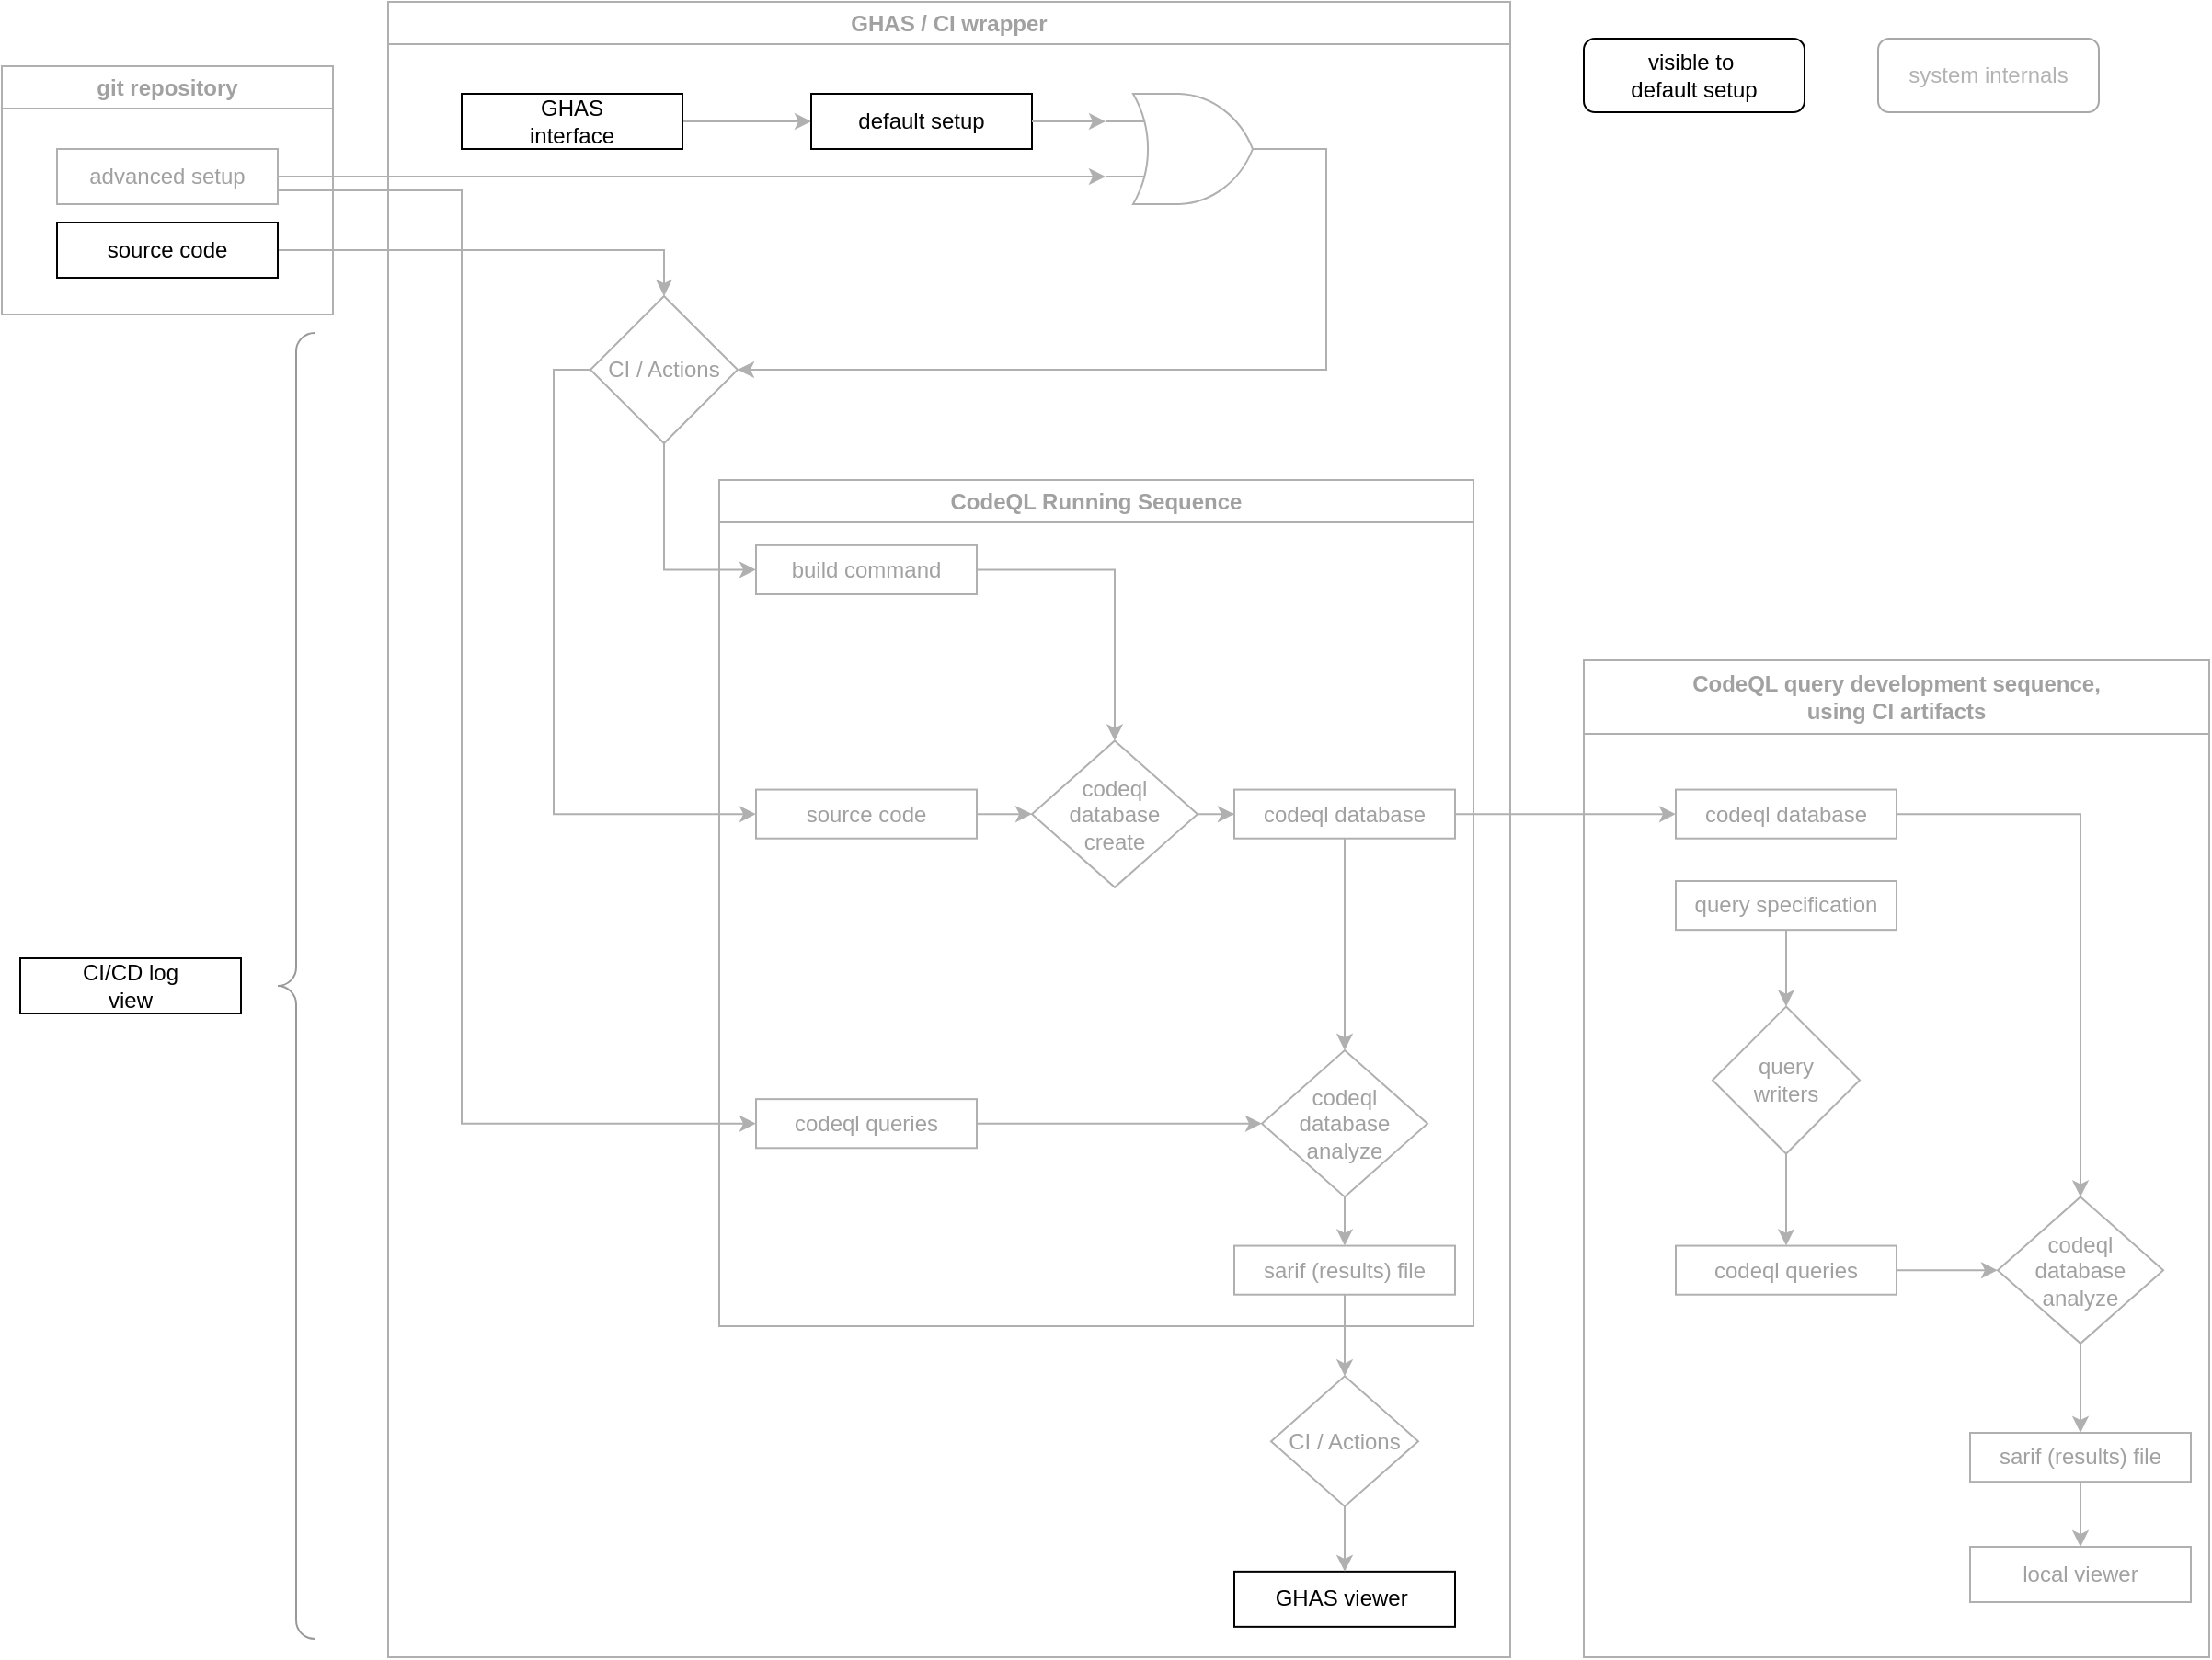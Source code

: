 <mxfile version="24.7.17">
  <diagram name="Page-1" id="lwv2MUuHDwfiXzuao91A">
    <mxGraphModel dx="2483" dy="960" grid="0" gridSize="10" guides="1" tooltips="1" connect="1" arrows="1" fold="1" page="1" pageScale="1" pageWidth="850" pageHeight="1100" math="0" shadow="0">
      <root>
        <mxCell id="0" />
        <mxCell id="1" parent="0" />
        <mxCell id="9HQKkKk4HnR3nS9OBSiM-58" style="edgeStyle=orthogonalEdgeStyle;rounded=0;orthogonalLoop=1;jettySize=auto;html=1;exitX=0;exitY=0.5;exitDx=0;exitDy=0;entryX=0;entryY=0.5;entryDx=0;entryDy=0;strokeColor=#B0B0B0;fontColor=#A1A1A1;" parent="1" source="9HQKkKk4HnR3nS9OBSiM-49" target="9HQKkKk4HnR3nS9OBSiM-1" edge="1">
          <mxGeometry relative="1" as="geometry" />
        </mxCell>
        <mxCell id="9HQKkKk4HnR3nS9OBSiM-59" style="edgeStyle=orthogonalEdgeStyle;rounded=0;orthogonalLoop=1;jettySize=auto;html=1;exitX=0.5;exitY=1;exitDx=0;exitDy=0;entryX=0;entryY=0.5;entryDx=0;entryDy=0;strokeColor=#B0B0B0;fontColor=#A1A1A1;" parent="1" source="9HQKkKk4HnR3nS9OBSiM-49" target="9HQKkKk4HnR3nS9OBSiM-2" edge="1">
          <mxGeometry relative="1" as="geometry" />
        </mxCell>
        <mxCell id="9HQKkKk4HnR3nS9OBSiM-49" value="CI / Actions" style="rhombus;whiteSpace=wrap;html=1;strokeColor=#B0B0B0;fontColor=#A1A1A1;" parent="1" vertex="1">
          <mxGeometry x="140" y="180" width="80" height="80" as="geometry" />
        </mxCell>
        <mxCell id="esYT77iEOBirpjscxRsj-1" style="edgeStyle=orthogonalEdgeStyle;rounded=0;orthogonalLoop=1;jettySize=auto;html=1;exitX=1;exitY=0.75;exitDx=0;exitDy=0;entryX=0;entryY=0.5;entryDx=0;entryDy=0;strokeColor=#B0B0B0;fontColor=#A1A1A1;" parent="1" source="9HQKkKk4HnR3nS9OBSiM-50" target="9HQKkKk4HnR3nS9OBSiM-4" edge="1">
          <mxGeometry relative="1" as="geometry">
            <Array as="points">
              <mxPoint x="70" y="123" />
              <mxPoint x="70" y="630" />
            </Array>
          </mxGeometry>
        </mxCell>
        <mxCell id="9HQKkKk4HnR3nS9OBSiM-50" value="advanced setup" style="rounded=0;whiteSpace=wrap;html=1;resizeWidth=0;strokeColor=#B0B0B0;fontColor=#A1A1A1;" parent="1" vertex="1">
          <mxGeometry x="-150" y="100" width="120" height="30" as="geometry" />
        </mxCell>
        <mxCell id="9HQKkKk4HnR3nS9OBSiM-57" style="edgeStyle=orthogonalEdgeStyle;rounded=0;orthogonalLoop=1;jettySize=auto;html=1;exitX=1;exitY=0.5;exitDx=0;exitDy=0;exitPerimeter=0;entryX=1;entryY=0.5;entryDx=0;entryDy=0;strokeColor=#B0B0B0;fontColor=#A1A1A1;" parent="1" source="9HQKkKk4HnR3nS9OBSiM-52" target="9HQKkKk4HnR3nS9OBSiM-49" edge="1">
          <mxGeometry relative="1" as="geometry" />
        </mxCell>
        <mxCell id="9HQKkKk4HnR3nS9OBSiM-55" style="edgeStyle=orthogonalEdgeStyle;rounded=0;orthogonalLoop=1;jettySize=auto;html=1;exitX=1;exitY=0.5;exitDx=0;exitDy=0;entryX=0;entryY=0.75;entryDx=0;entryDy=0;entryPerimeter=0;strokeColor=#B0B0B0;fontColor=#A1A1A1;" parent="1" source="9HQKkKk4HnR3nS9OBSiM-50" target="9HQKkKk4HnR3nS9OBSiM-52" edge="1">
          <mxGeometry relative="1" as="geometry" />
        </mxCell>
        <mxCell id="9HQKkKk4HnR3nS9OBSiM-61" style="edgeStyle=orthogonalEdgeStyle;rounded=0;orthogonalLoop=1;jettySize=auto;html=1;entryX=0.5;entryY=0;entryDx=0;entryDy=0;strokeColor=#B0B0B0;fontColor=#A1A1A1;" parent="1" source="9HQKkKk4HnR3nS9OBSiM-60" target="9HQKkKk4HnR3nS9OBSiM-49" edge="1">
          <mxGeometry relative="1" as="geometry" />
        </mxCell>
        <mxCell id="9HQKkKk4HnR3nS9OBSiM-60" value="source code" style="rounded=0;whiteSpace=wrap;html=1;resizeWidth=0;strokeColor=#030303;fontColor=#030303;" parent="1" vertex="1">
          <mxGeometry x="-150" y="140" width="120" height="30" as="geometry" />
        </mxCell>
        <mxCell id="9HQKkKk4HnR3nS9OBSiM-81" value="GHAS / CI wrapper" style="swimlane;whiteSpace=wrap;html=1;strokeColor=#B0B0B0;fontColor=#A1A1A1;" parent="1" vertex="1">
          <mxGeometry x="30" y="20" width="610" height="900" as="geometry" />
        </mxCell>
        <mxCell id="9HQKkKk4HnR3nS9OBSiM-84" style="edgeStyle=orthogonalEdgeStyle;rounded=0;orthogonalLoop=1;jettySize=auto;html=1;exitX=1;exitY=0.5;exitDx=0;exitDy=0;strokeColor=#B0B0B0;fontColor=#A1A1A1;" parent="9HQKkKk4HnR3nS9OBSiM-81" source="9HQKkKk4HnR3nS9OBSiM-83" target="9HQKkKk4HnR3nS9OBSiM-51" edge="1">
          <mxGeometry relative="1" as="geometry" />
        </mxCell>
        <mxCell id="9HQKkKk4HnR3nS9OBSiM-83" value="GHAS&lt;div&gt;interface&lt;/div&gt;" style="rounded=0;whiteSpace=wrap;html=1;resizeWidth=0;strokeColor=#000000;fontColor=#000000;" parent="9HQKkKk4HnR3nS9OBSiM-81" vertex="1">
          <mxGeometry x="40.0" y="49.999" width="120" height="30" as="geometry" />
        </mxCell>
        <mxCell id="9HQKkKk4HnR3nS9OBSiM-51" value="default setup" style="rounded=0;whiteSpace=wrap;html=1;resizeWidth=0;strokeColor=#000000;fontColor=#050505;" parent="9HQKkKk4HnR3nS9OBSiM-81" vertex="1">
          <mxGeometry x="230" y="50" width="120" height="30" as="geometry" />
        </mxCell>
        <mxCell id="9HQKkKk4HnR3nS9OBSiM-52" value="" style="verticalLabelPosition=bottom;shadow=0;dashed=0;align=center;html=1;verticalAlign=top;shape=mxgraph.electrical.logic_gates.logic_gate;operation=or;strokeColor=#B0B0B0;fontColor=#A1A1A1;" parent="9HQKkKk4HnR3nS9OBSiM-81" vertex="1">
          <mxGeometry x="390" y="50" width="100" height="60" as="geometry" />
        </mxCell>
        <mxCell id="9HQKkKk4HnR3nS9OBSiM-54" style="edgeStyle=orthogonalEdgeStyle;rounded=0;orthogonalLoop=1;jettySize=auto;html=1;exitX=1;exitY=0.5;exitDx=0;exitDy=0;entryX=0;entryY=0.25;entryDx=0;entryDy=0;entryPerimeter=0;strokeColor=#B0B0B0;fontColor=#A1A1A1;" parent="9HQKkKk4HnR3nS9OBSiM-81" source="9HQKkKk4HnR3nS9OBSiM-51" target="9HQKkKk4HnR3nS9OBSiM-52" edge="1">
          <mxGeometry relative="1" as="geometry" />
        </mxCell>
        <mxCell id="9HQKkKk4HnR3nS9OBSiM-20" value="CodeQL Running Sequence" style="swimlane;whiteSpace=wrap;html=1;container=1;strokeColor=#B0B0B0;fontColor=#A1A1A1;" parent="1" vertex="1">
          <mxGeometry x="210" y="280" width="410" height="460" as="geometry">
            <mxRectangle x="200" y="280" width="140" height="30" as="alternateBounds" />
          </mxGeometry>
        </mxCell>
        <mxCell id="9HQKkKk4HnR3nS9OBSiM-28" value="GHAS viewer&amp;nbsp;" style="rounded=0;whiteSpace=wrap;html=1;resizeWidth=0;strokeColor=#000000;fontColor=#000000;" parent="9HQKkKk4HnR3nS9OBSiM-20" vertex="1">
          <mxGeometry x="280.0" y="593.429" width="120" height="30" as="geometry" />
        </mxCell>
        <mxCell id="9HQKkKk4HnR3nS9OBSiM-30" style="edgeStyle=orthogonalEdgeStyle;rounded=0;orthogonalLoop=1;jettySize=auto;html=1;exitX=0.5;exitY=1;exitDx=0;exitDy=0;entryX=0.5;entryY=0;entryDx=0;entryDy=0;strokeColor=#B0B0B0;fontColor=#A1A1A1;" parent="9HQKkKk4HnR3nS9OBSiM-20" source="9HQKkKk4HnR3nS9OBSiM-26" target="9HQKkKk4HnR3nS9OBSiM-28" edge="1">
          <mxGeometry relative="1" as="geometry" />
        </mxCell>
        <mxCell id="9HQKkKk4HnR3nS9OBSiM-13" style="edgeStyle=orthogonalEdgeStyle;rounded=0;orthogonalLoop=1;jettySize=auto;html=1;exitX=1;exitY=0.5;exitDx=0;exitDy=0;strokeColor=#B0B0B0;fontColor=#A1A1A1;" parent="9HQKkKk4HnR3nS9OBSiM-20" source="9HQKkKk4HnR3nS9OBSiM-1" target="9HQKkKk4HnR3nS9OBSiM-10" edge="1">
          <mxGeometry relative="1" as="geometry" />
        </mxCell>
        <mxCell id="9HQKkKk4HnR3nS9OBSiM-1" value="source code" style="rounded=0;whiteSpace=wrap;html=1;resizeWidth=0;strokeColor=#B0B0B0;fontColor=#A1A1A1;" parent="9HQKkKk4HnR3nS9OBSiM-20" vertex="1">
          <mxGeometry x="20.0" y="168.286" width="120" height="26.571" as="geometry" />
        </mxCell>
        <mxCell id="9HQKkKk4HnR3nS9OBSiM-16" style="edgeStyle=orthogonalEdgeStyle;rounded=0;orthogonalLoop=1;jettySize=auto;html=1;exitX=0.5;exitY=1;exitDx=0;exitDy=0;entryX=0.5;entryY=0;entryDx=0;entryDy=0;strokeColor=#B0B0B0;fontColor=#A1A1A1;" parent="9HQKkKk4HnR3nS9OBSiM-20" source="9HQKkKk4HnR3nS9OBSiM-3" target="9HQKkKk4HnR3nS9OBSiM-11" edge="1">
          <mxGeometry relative="1" as="geometry" />
        </mxCell>
        <mxCell id="9HQKkKk4HnR3nS9OBSiM-3" value="codeql database" style="rounded=0;whiteSpace=wrap;html=1;resizeWidth=0;strokeColor=#B0B0B0;fontColor=#A1A1A1;" parent="9HQKkKk4HnR3nS9OBSiM-20" vertex="1">
          <mxGeometry x="280.0" y="168.286" width="120" height="26.571" as="geometry" />
        </mxCell>
        <mxCell id="9HQKkKk4HnR3nS9OBSiM-17" style="edgeStyle=orthogonalEdgeStyle;rounded=0;orthogonalLoop=1;jettySize=auto;html=1;exitX=1;exitY=0.5;exitDx=0;exitDy=0;entryX=0;entryY=0.5;entryDx=0;entryDy=0;strokeColor=#B0B0B0;fontColor=#A1A1A1;" parent="9HQKkKk4HnR3nS9OBSiM-20" source="9HQKkKk4HnR3nS9OBSiM-4" target="9HQKkKk4HnR3nS9OBSiM-11" edge="1">
          <mxGeometry relative="1" as="geometry" />
        </mxCell>
        <mxCell id="9HQKkKk4HnR3nS9OBSiM-4" value="codeql queries" style="rounded=0;whiteSpace=wrap;html=1;resizeWidth=0;strokeColor=#B0B0B0;fontColor=#A1A1A1;" parent="9HQKkKk4HnR3nS9OBSiM-20" vertex="1">
          <mxGeometry x="20.0" y="336.571" width="120" height="26.571" as="geometry" />
        </mxCell>
        <mxCell id="9HQKkKk4HnR3nS9OBSiM-14" style="edgeStyle=orthogonalEdgeStyle;rounded=0;orthogonalLoop=1;jettySize=auto;html=1;exitX=1;exitY=0.5;exitDx=0;exitDy=0;strokeColor=#B0B0B0;fontColor=#A1A1A1;" parent="9HQKkKk4HnR3nS9OBSiM-20" source="9HQKkKk4HnR3nS9OBSiM-10" target="9HQKkKk4HnR3nS9OBSiM-3" edge="1">
          <mxGeometry relative="1" as="geometry" />
        </mxCell>
        <mxCell id="9HQKkKk4HnR3nS9OBSiM-10" value="codeql&lt;div&gt;database&lt;/div&gt;&lt;div&gt;create&lt;/div&gt;" style="rhombus;whiteSpace=wrap;html=1;strokeColor=#B0B0B0;fontColor=#A1A1A1;" parent="9HQKkKk4HnR3nS9OBSiM-20" vertex="1">
          <mxGeometry x="170.0" y="141.714" width="90.0" height="79.714" as="geometry" />
        </mxCell>
        <mxCell id="9HQKkKk4HnR3nS9OBSiM-19" style="edgeStyle=orthogonalEdgeStyle;rounded=0;orthogonalLoop=1;jettySize=auto;html=1;exitX=0.5;exitY=1;exitDx=0;exitDy=0;entryX=0.5;entryY=0;entryDx=0;entryDy=0;strokeColor=#B0B0B0;fontColor=#A1A1A1;" parent="9HQKkKk4HnR3nS9OBSiM-20" source="9HQKkKk4HnR3nS9OBSiM-11" target="9HQKkKk4HnR3nS9OBSiM-5" edge="1">
          <mxGeometry relative="1" as="geometry" />
        </mxCell>
        <mxCell id="9HQKkKk4HnR3nS9OBSiM-11" value="codeql&lt;div&gt;database&lt;/div&gt;&lt;div&gt;analyze&lt;/div&gt;" style="rhombus;whiteSpace=wrap;html=1;strokeColor=#B0B0B0;fontColor=#A1A1A1;" parent="9HQKkKk4HnR3nS9OBSiM-20" vertex="1">
          <mxGeometry x="295" y="310" width="90.0" height="79.714" as="geometry" />
        </mxCell>
        <mxCell id="9HQKkKk4HnR3nS9OBSiM-5" value="sarif (results) file" style="rounded=0;whiteSpace=wrap;html=1;resizeWidth=0;strokeColor=#B0B0B0;fontColor=#A1A1A1;" parent="9HQKkKk4HnR3nS9OBSiM-20" vertex="1">
          <mxGeometry x="280.0" y="416.286" width="120" height="26.571" as="geometry" />
        </mxCell>
        <mxCell id="9HQKkKk4HnR3nS9OBSiM-26" value="CI / Actions" style="rhombus;whiteSpace=wrap;html=1;strokeColor=#B0B0B0;fontColor=#A1A1A1;" parent="9HQKkKk4HnR3nS9OBSiM-20" vertex="1">
          <mxGeometry x="300.0" y="487.143" width="80.0" height="70.857" as="geometry" />
        </mxCell>
        <mxCell id="9HQKkKk4HnR3nS9OBSiM-29" style="edgeStyle=orthogonalEdgeStyle;rounded=0;orthogonalLoop=1;jettySize=auto;html=1;exitX=0.5;exitY=1;exitDx=0;exitDy=0;entryX=0.5;entryY=0;entryDx=0;entryDy=0;strokeColor=#B0B0B0;fontColor=#A1A1A1;" parent="9HQKkKk4HnR3nS9OBSiM-20" source="9HQKkKk4HnR3nS9OBSiM-5" target="9HQKkKk4HnR3nS9OBSiM-26" edge="1">
          <mxGeometry relative="1" as="geometry" />
        </mxCell>
        <mxCell id="9HQKkKk4HnR3nS9OBSiM-2" value="build command" style="rounded=0;whiteSpace=wrap;html=1;strokeColor=#B0B0B0;fontColor=#A1A1A1;" parent="9HQKkKk4HnR3nS9OBSiM-20" vertex="1">
          <mxGeometry x="20" y="35.429" width="120.0" height="26.571" as="geometry" />
        </mxCell>
        <mxCell id="9HQKkKk4HnR3nS9OBSiM-12" style="edgeStyle=orthogonalEdgeStyle;rounded=0;orthogonalLoop=1;jettySize=auto;html=1;exitX=1;exitY=0.5;exitDx=0;exitDy=0;entryX=0.5;entryY=0;entryDx=0;entryDy=0;strokeColor=#B0B0B0;fontColor=#A1A1A1;" parent="9HQKkKk4HnR3nS9OBSiM-20" source="9HQKkKk4HnR3nS9OBSiM-2" target="9HQKkKk4HnR3nS9OBSiM-10" edge="1">
          <mxGeometry relative="1" as="geometry" />
        </mxCell>
        <mxCell id="9HQKkKk4HnR3nS9OBSiM-82" value="git repository" style="swimlane;whiteSpace=wrap;html=1;strokeColor=#B0B0B0;fontColor=#A1A1A1;" parent="1" vertex="1">
          <mxGeometry x="-180" y="55" width="180" height="135" as="geometry" />
        </mxCell>
        <mxCell id="9HQKkKk4HnR3nS9OBSiM-85" value="CodeQL query development sequence,&lt;div&gt;using CI artifacts&lt;/div&gt;" style="swimlane;whiteSpace=wrap;html=1;startSize=40;strokeColor=#B0B0B0;fontColor=#A1A1A1;" parent="1" vertex="1">
          <mxGeometry x="680" y="378" width="340" height="542" as="geometry" />
        </mxCell>
        <mxCell id="9HQKkKk4HnR3nS9OBSiM-98" style="edgeStyle=orthogonalEdgeStyle;rounded=0;orthogonalLoop=1;jettySize=auto;html=1;exitX=1;exitY=0.5;exitDx=0;exitDy=0;entryX=0.5;entryY=0;entryDx=0;entryDy=0;strokeColor=#B0B0B0;fontColor=#A1A1A1;" parent="9HQKkKk4HnR3nS9OBSiM-85" source="9HQKkKk4HnR3nS9OBSiM-87" target="9HQKkKk4HnR3nS9OBSiM-96" edge="1">
          <mxGeometry relative="1" as="geometry" />
        </mxCell>
        <mxCell id="9HQKkKk4HnR3nS9OBSiM-87" value="codeql database" style="rounded=0;whiteSpace=wrap;html=1;resizeWidth=0;strokeColor=#B0B0B0;fontColor=#A1A1A1;" parent="9HQKkKk4HnR3nS9OBSiM-85" vertex="1">
          <mxGeometry x="50" y="70.286" width="120" height="26.571" as="geometry" />
        </mxCell>
        <mxCell id="9HQKkKk4HnR3nS9OBSiM-91" style="edgeStyle=orthogonalEdgeStyle;rounded=0;orthogonalLoop=1;jettySize=auto;html=1;exitX=0.5;exitY=1;exitDx=0;exitDy=0;entryX=0.5;entryY=0;entryDx=0;entryDy=0;strokeColor=#B0B0B0;fontColor=#A1A1A1;" parent="9HQKkKk4HnR3nS9OBSiM-85" source="9HQKkKk4HnR3nS9OBSiM-88" target="9HQKkKk4HnR3nS9OBSiM-90" edge="1">
          <mxGeometry relative="1" as="geometry" />
        </mxCell>
        <mxCell id="9HQKkKk4HnR3nS9OBSiM-88" value="query specification" style="rounded=0;whiteSpace=wrap;html=1;resizeWidth=0;strokeColor=#B0B0B0;fontColor=#A1A1A1;" parent="9HQKkKk4HnR3nS9OBSiM-85" vertex="1">
          <mxGeometry x="50" y="120.001" width="120" height="26.571" as="geometry" />
        </mxCell>
        <mxCell id="9HQKkKk4HnR3nS9OBSiM-93" style="edgeStyle=orthogonalEdgeStyle;rounded=0;orthogonalLoop=1;jettySize=auto;html=1;exitX=0.5;exitY=1;exitDx=0;exitDy=0;strokeColor=#B0B0B0;fontColor=#A1A1A1;" parent="9HQKkKk4HnR3nS9OBSiM-85" source="9HQKkKk4HnR3nS9OBSiM-90" target="9HQKkKk4HnR3nS9OBSiM-89" edge="1">
          <mxGeometry relative="1" as="geometry" />
        </mxCell>
        <mxCell id="9HQKkKk4HnR3nS9OBSiM-90" value="query&lt;div&gt;writers&lt;/div&gt;" style="rhombus;whiteSpace=wrap;html=1;strokeColor=#B0B0B0;fontColor=#A1A1A1;" parent="9HQKkKk4HnR3nS9OBSiM-85" vertex="1">
          <mxGeometry x="70" y="188.29" width="80" height="80" as="geometry" />
        </mxCell>
        <mxCell id="9HQKkKk4HnR3nS9OBSiM-100" style="edgeStyle=orthogonalEdgeStyle;rounded=0;orthogonalLoop=1;jettySize=auto;html=1;exitX=1;exitY=0.5;exitDx=0;exitDy=0;entryX=0;entryY=0.5;entryDx=0;entryDy=0;strokeColor=#B0B0B0;fontColor=#A1A1A1;" parent="9HQKkKk4HnR3nS9OBSiM-85" source="9HQKkKk4HnR3nS9OBSiM-89" target="9HQKkKk4HnR3nS9OBSiM-96" edge="1">
          <mxGeometry relative="1" as="geometry" />
        </mxCell>
        <mxCell id="9HQKkKk4HnR3nS9OBSiM-89" value="codeql queries" style="rounded=0;whiteSpace=wrap;html=1;resizeWidth=0;strokeColor=#B0B0B0;fontColor=#A1A1A1;" parent="9HQKkKk4HnR3nS9OBSiM-85" vertex="1">
          <mxGeometry x="50" y="318.29" width="120" height="26.57" as="geometry" />
        </mxCell>
        <mxCell id="9HQKkKk4HnR3nS9OBSiM-95" style="edgeStyle=orthogonalEdgeStyle;rounded=0;orthogonalLoop=1;jettySize=auto;html=1;exitX=0.5;exitY=1;exitDx=0;exitDy=0;entryX=0.5;entryY=0;entryDx=0;entryDy=0;strokeColor=#B0B0B0;fontColor=#A1A1A1;" parent="9HQKkKk4HnR3nS9OBSiM-85" source="9HQKkKk4HnR3nS9OBSiM-96" target="9HQKkKk4HnR3nS9OBSiM-97" edge="1">
          <mxGeometry relative="1" as="geometry" />
        </mxCell>
        <mxCell id="9HQKkKk4HnR3nS9OBSiM-96" value="codeql&lt;div&gt;database&lt;/div&gt;&lt;div&gt;analyze&lt;/div&gt;" style="rhombus;whiteSpace=wrap;html=1;strokeColor=#B0B0B0;fontColor=#A1A1A1;" parent="9HQKkKk4HnR3nS9OBSiM-85" vertex="1">
          <mxGeometry x="225" y="291.72" width="90.0" height="79.714" as="geometry" />
        </mxCell>
        <mxCell id="9HQKkKk4HnR3nS9OBSiM-105" style="edgeStyle=orthogonalEdgeStyle;rounded=0;orthogonalLoop=1;jettySize=auto;html=1;exitX=0.5;exitY=1;exitDx=0;exitDy=0;strokeColor=#B0B0B0;fontColor=#A1A1A1;" parent="9HQKkKk4HnR3nS9OBSiM-85" source="9HQKkKk4HnR3nS9OBSiM-97" target="9HQKkKk4HnR3nS9OBSiM-104" edge="1">
          <mxGeometry relative="1" as="geometry" />
        </mxCell>
        <mxCell id="9HQKkKk4HnR3nS9OBSiM-97" value="sarif (results) file" style="rounded=0;whiteSpace=wrap;html=1;resizeWidth=0;strokeColor=#B0B0B0;fontColor=#A1A1A1;" parent="9HQKkKk4HnR3nS9OBSiM-85" vertex="1">
          <mxGeometry x="210" y="419.996" width="120" height="26.571" as="geometry" />
        </mxCell>
        <mxCell id="9HQKkKk4HnR3nS9OBSiM-104" value="local viewer" style="rounded=0;whiteSpace=wrap;html=1;resizeWidth=0;strokeColor=#B0B0B0;fontColor=#A1A1A1;" parent="9HQKkKk4HnR3nS9OBSiM-85" vertex="1">
          <mxGeometry x="210" y="482" width="120" height="30" as="geometry" />
        </mxCell>
        <mxCell id="9HQKkKk4HnR3nS9OBSiM-102" style="edgeStyle=orthogonalEdgeStyle;rounded=0;orthogonalLoop=1;jettySize=auto;html=1;exitX=1;exitY=0.5;exitDx=0;exitDy=0;entryX=0;entryY=0.5;entryDx=0;entryDy=0;strokeColor=#B0B0B0;fontColor=#A1A1A1;" parent="1" source="9HQKkKk4HnR3nS9OBSiM-3" target="9HQKkKk4HnR3nS9OBSiM-87" edge="1">
          <mxGeometry relative="1" as="geometry" />
        </mxCell>
        <mxCell id="eDu02yKJqgLzARllRc6G-1" value="" style="labelPosition=right;align=left;strokeWidth=1;shape=mxgraph.mockup.markup.curlyBrace;html=1;shadow=0;dashed=0;strokeColor=#999999;direction=north;" parent="1" vertex="1">
          <mxGeometry x="-30" y="200" width="20" height="710" as="geometry" />
        </mxCell>
        <mxCell id="eDu02yKJqgLzARllRc6G-2" value="CI/CD log&lt;div&gt;view&lt;/div&gt;" style="rounded=0;whiteSpace=wrap;html=1;resizeWidth=0;strokeColor=#030303;fontColor=#030303;" parent="1" vertex="1">
          <mxGeometry x="-170" y="540" width="120" height="30" as="geometry" />
        </mxCell>
        <mxCell id="eDu02yKJqgLzARllRc6G-3" value="visible to&amp;nbsp;&lt;div&gt;default setup&lt;/div&gt;" style="rounded=1;whiteSpace=wrap;html=1;" parent="1" vertex="1">
          <mxGeometry x="680" y="40" width="120" height="40" as="geometry" />
        </mxCell>
        <mxCell id="eDu02yKJqgLzARllRc6G-4" value="system internals" style="rounded=1;whiteSpace=wrap;html=1;strokeColor=#A8A8A8;fontColor=#B3B3B3;" parent="1" vertex="1">
          <mxGeometry x="840" y="40" width="120" height="40" as="geometry" />
        </mxCell>
      </root>
    </mxGraphModel>
  </diagram>
</mxfile>
